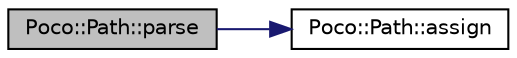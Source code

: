 digraph "Poco::Path::parse"
{
 // LATEX_PDF_SIZE
  edge [fontname="Helvetica",fontsize="10",labelfontname="Helvetica",labelfontsize="10"];
  node [fontname="Helvetica",fontsize="10",shape=record];
  rankdir="LR";
  Node1 [label="Poco::Path::parse",height=0.2,width=0.4,color="black", fillcolor="grey75", style="filled", fontcolor="black",tooltip="Returns a string containing the path in the given format."];
  Node1 -> Node2 [color="midnightblue",fontsize="10",style="solid",fontname="Helvetica"];
  Node2 [label="Poco::Path::assign",height=0.2,width=0.4,color="black", fillcolor="white", style="filled",URL="$classPoco_1_1Path.html#ac1f87ffdeba0d6cbaf2f66007a10a75e",tooltip="Swaps the path with another one."];
}
